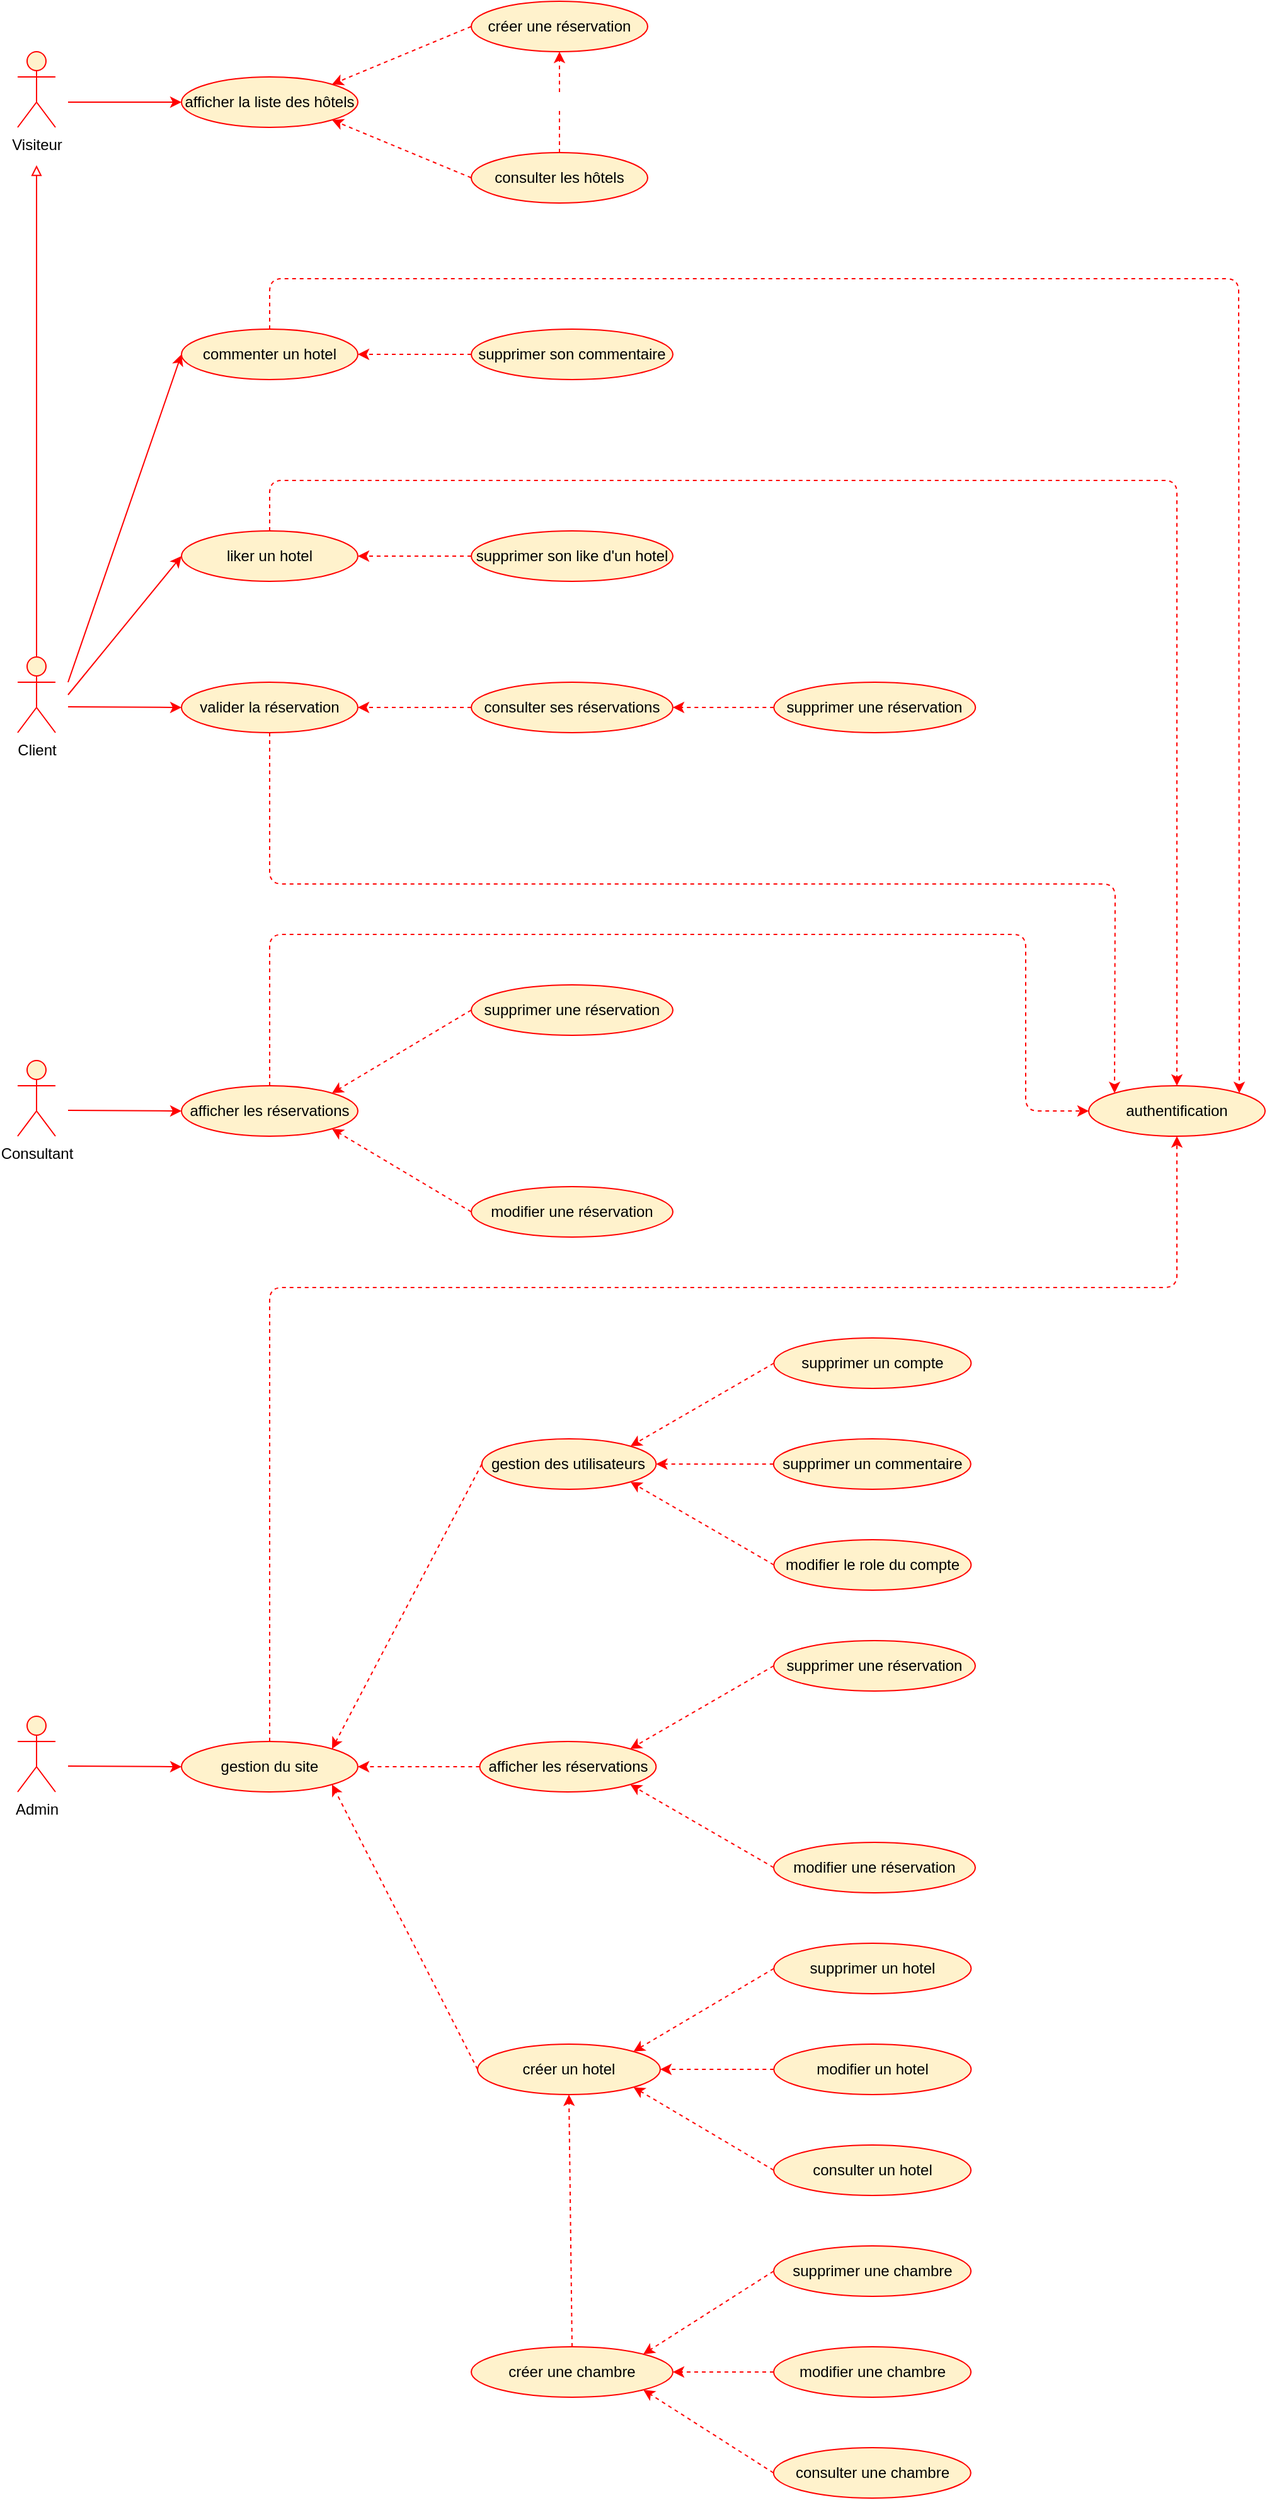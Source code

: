 <mxfile>
    <diagram id="3Ep8cOLKTp2xV2-i5Mx_" name="Page-1">
        <mxGraphModel dx="1273" dy="695" grid="1" gridSize="10" guides="1" tooltips="1" connect="1" arrows="1" fold="1" page="1" pageScale="1" pageWidth="850" pageHeight="1100" math="0" shadow="0">
            <root>
                <mxCell id="0"/>
                <mxCell id="1" parent="0"/>
                <mxCell id="2" value="" style="edgeStyle=none;html=1;strokeColor=#FF0000;fontSize=11;fontColor=#FFFFFF;endArrow=classic;endFill=1;entryX=0;entryY=0.5;entryDx=0;entryDy=0;" parent="1" target="10" edge="1">
                    <mxGeometry relative="1" as="geometry">
                        <mxPoint x="80" y="100" as="sourcePoint"/>
                        <mxPoint x="150" y="110" as="targetPoint"/>
                    </mxGeometry>
                </mxCell>
                <mxCell id="3" value="Visiteur" style="shape=umlActor;verticalLabelPosition=bottom;verticalAlign=top;html=1;outlineConnect=0;fillColor=#fff2cc;strokeColor=#FF0000;" parent="1" vertex="1">
                    <mxGeometry x="40" y="60" width="30" height="60" as="geometry"/>
                </mxCell>
                <mxCell id="4" value="Consultant" style="shape=umlActor;verticalLabelPosition=bottom;verticalAlign=top;html=1;outlineConnect=0;fillColor=#fff2cc;strokeColor=#FF0000;" parent="1" vertex="1">
                    <mxGeometry x="40" y="860" width="30" height="60" as="geometry"/>
                </mxCell>
                <mxCell id="5" style="edgeStyle=none;html=1;strokeColor=#FF0000;fontSize=11;fontColor=#FFFFFF;endArrow=block;endFill=0;" parent="1" source="6" edge="1">
                    <mxGeometry relative="1" as="geometry">
                        <mxPoint x="55" y="150" as="targetPoint"/>
                    </mxGeometry>
                </mxCell>
                <mxCell id="6" value="Client" style="shape=umlActor;verticalLabelPosition=bottom;verticalAlign=top;html=1;outlineConnect=0;fillColor=#fff2cc;strokeColor=#FF0000;strokeWidth=1;" parent="1" vertex="1">
                    <mxGeometry x="40" y="540" width="30" height="60" as="geometry"/>
                </mxCell>
                <mxCell id="7" value="Admin" style="shape=umlActor;verticalLabelPosition=bottom;verticalAlign=top;html=1;outlineConnect=0;fillColor=#fff2cc;strokeColor=#FF0000;" parent="1" vertex="1">
                    <mxGeometry x="40" y="1380" width="30" height="60" as="geometry"/>
                </mxCell>
                <mxCell id="8" value="consulter les hôtels" style="ellipse;whiteSpace=wrap;html=1;strokeColor=#FF0000;fillColor=#fff2cc;fontColor=#000000;" parent="1" vertex="1">
                    <mxGeometry x="400" y="140" width="140" height="40" as="geometry"/>
                </mxCell>
                <mxCell id="9" value="créer une réservation" style="ellipse;whiteSpace=wrap;html=1;strokeColor=#FF0000;fillColor=#fff2cc;fontColor=#000000;" parent="1" vertex="1">
                    <mxGeometry x="400" y="20" width="140" height="40" as="geometry"/>
                </mxCell>
                <mxCell id="10" value="afficher la liste des hôtels" style="ellipse;whiteSpace=wrap;html=1;strokeColor=#FF0000;fillColor=#fff2cc;fontColor=#000000;" parent="1" vertex="1">
                    <mxGeometry x="170" y="80" width="140" height="40" as="geometry"/>
                </mxCell>
                <mxCell id="11" value="valider la réservation" style="ellipse;whiteSpace=wrap;html=1;strokeColor=#FF0000;fillColor=#fff2cc;fontColor=#000000;" parent="1" vertex="1">
                    <mxGeometry x="170" y="560" width="140" height="40" as="geometry"/>
                </mxCell>
                <mxCell id="12" value="&lt;span style=&quot;color: rgb(255, 255, 255);&quot;&gt;extend&lt;/span&gt;" style="edgeStyle=none;html=1;fontSize=11;fontColor=#000000;dashed=1;strokeColor=#FF0000;entryX=1;entryY=0;entryDx=0;entryDy=0;exitX=0;exitY=0.5;exitDx=0;exitDy=0;" parent="1" source="9" target="10" edge="1">
                    <mxGeometry x="-0.074" y="-23" relative="1" as="geometry">
                        <mxPoint x="300" y="30" as="sourcePoint"/>
                        <mxPoint x="340" y="90" as="targetPoint"/>
                        <Array as="points"/>
                        <mxPoint as="offset"/>
                    </mxGeometry>
                </mxCell>
                <mxCell id="13" value="&lt;span style=&quot;color: rgb(255, 255, 255);&quot;&gt;extend&lt;/span&gt;" style="edgeStyle=none;html=1;fontSize=11;fontColor=#000000;dashed=1;strokeColor=#FF0000;entryX=1;entryY=1;entryDx=0;entryDy=0;exitX=0;exitY=0.5;exitDx=0;exitDy=0;" parent="1" source="8" target="10" edge="1">
                    <mxGeometry x="-0.138" y="32" relative="1" as="geometry">
                        <mxPoint x="310" y="170" as="sourcePoint"/>
                        <mxPoint x="360" y="87.09" as="targetPoint"/>
                        <Array as="points"/>
                        <mxPoint as="offset"/>
                    </mxGeometry>
                </mxCell>
                <mxCell id="14" value="supprimer une réservation" style="ellipse;whiteSpace=wrap;html=1;strokeColor=#FF0000;fillColor=#fff2cc;fontColor=#000000;" parent="1" vertex="1">
                    <mxGeometry x="640.14" y="560" width="160" height="40" as="geometry"/>
                </mxCell>
                <mxCell id="15" value="afficher les réservations" style="ellipse;whiteSpace=wrap;html=1;strokeColor=#FF0000;fillColor=#fff2cc;fontColor=#000000;" parent="1" vertex="1">
                    <mxGeometry x="170" y="880" width="140" height="40" as="geometry"/>
                </mxCell>
                <mxCell id="16" value="&lt;span style=&quot;color: rgb(255, 255, 255);&quot;&gt;extend&lt;/span&gt;" style="edgeStyle=none;html=1;fontSize=11;fontColor=#000000;dashed=1;strokeColor=#FF0000;entryX=0.5;entryY=1;entryDx=0;entryDy=0;exitX=0.5;exitY=0;exitDx=0;exitDy=0;" parent="1" source="8" target="9" edge="1">
                    <mxGeometry y="10" relative="1" as="geometry">
                        <mxPoint x="424.995" y="120.003" as="sourcePoint"/>
                        <mxPoint x="505.62" y="147.09" as="targetPoint"/>
                        <Array as="points"/>
                        <mxPoint as="offset"/>
                    </mxGeometry>
                </mxCell>
                <mxCell id="17" value="&lt;span style=&quot;color: rgb(255, 255, 255);&quot;&gt;include&lt;/span&gt;" style="edgeStyle=none;html=1;fontSize=11;fontColor=#000000;dashed=1;strokeColor=#FF0000;exitX=0.5;exitY=1;exitDx=0;exitDy=0;entryX=0;entryY=0;entryDx=0;entryDy=0;" parent="1" source="11" target="22" edge="1">
                    <mxGeometry x="0.087" y="20" relative="1" as="geometry">
                        <mxPoint x="240" y="520" as="sourcePoint"/>
                        <mxPoint x="730" y="830" as="targetPoint"/>
                        <Array as="points">
                            <mxPoint x="240" y="720"/>
                            <mxPoint x="440" y="720"/>
                            <mxPoint x="640" y="720"/>
                            <mxPoint x="911" y="720"/>
                        </Array>
                        <mxPoint as="offset"/>
                    </mxGeometry>
                </mxCell>
                <mxCell id="19" value="" style="edgeStyle=none;html=1;strokeColor=#FF0000;fontSize=11;fontColor=#FFFFFF;endArrow=classic;endFill=1;entryX=0;entryY=0.5;entryDx=0;entryDy=0;" parent="1" target="11" edge="1">
                    <mxGeometry relative="1" as="geometry">
                        <mxPoint x="80" y="579.5" as="sourcePoint"/>
                        <mxPoint x="140" y="580" as="targetPoint"/>
                    </mxGeometry>
                </mxCell>
                <mxCell id="20" value="" style="edgeStyle=none;html=1;strokeColor=#FF0000;fontSize=11;fontColor=#FFFFFF;endArrow=classic;endFill=1;entryX=0;entryY=0.5;entryDx=0;entryDy=0;" parent="1" target="15" edge="1">
                    <mxGeometry relative="1" as="geometry">
                        <mxPoint x="80" y="899.5" as="sourcePoint"/>
                        <mxPoint x="160" y="899.5" as="targetPoint"/>
                    </mxGeometry>
                </mxCell>
                <mxCell id="21" value="" style="edgeStyle=none;html=1;strokeColor=#FF0000;fontSize=11;fontColor=#FFFFFF;endArrow=classic;endFill=1;entryX=0;entryY=0.5;entryDx=0;entryDy=0;" parent="1" target="29" edge="1">
                    <mxGeometry relative="1" as="geometry">
                        <mxPoint x="80" y="1419.5" as="sourcePoint"/>
                        <mxPoint x="170" y="1420" as="targetPoint"/>
                    </mxGeometry>
                </mxCell>
                <mxCell id="22" value="authentification" style="ellipse;whiteSpace=wrap;html=1;strokeColor=#FF0000;fillColor=#fff2cc;fontColor=#000000;" parent="1" vertex="1">
                    <mxGeometry x="890" y="880" width="140" height="40" as="geometry"/>
                </mxCell>
                <mxCell id="23" value="&lt;span style=&quot;color: rgb(255, 255, 255);&quot;&gt;include&lt;/span&gt;" style="edgeStyle=none;html=1;fontSize=11;fontColor=#000000;dashed=1;strokeColor=#FF0000;exitX=0.5;exitY=0;exitDx=0;exitDy=0;entryX=0;entryY=0.5;entryDx=0;entryDy=0;" parent="1" source="15" target="22" edge="1">
                    <mxGeometry x="0.143" y="20" relative="1" as="geometry">
                        <mxPoint x="240" y="760" as="sourcePoint"/>
                        <mxPoint x="760" y="640" as="targetPoint"/>
                        <Array as="points">
                            <mxPoint x="240" y="760"/>
                            <mxPoint x="490" y="760"/>
                            <mxPoint x="600" y="760"/>
                            <mxPoint x="840" y="760"/>
                            <mxPoint x="840" y="900"/>
                        </Array>
                        <mxPoint as="offset"/>
                    </mxGeometry>
                </mxCell>
                <mxCell id="29" value="gestion du site" style="ellipse;whiteSpace=wrap;html=1;strokeColor=#FF0000;fillColor=#fff2cc;fontColor=#000000;" parent="1" vertex="1">
                    <mxGeometry x="170" y="1400" width="140" height="40" as="geometry"/>
                </mxCell>
                <mxCell id="31" value="&lt;span style=&quot;color: rgb(255, 255, 255);&quot;&gt;include&lt;/span&gt;" style="edgeStyle=none;html=1;fontSize=11;fontColor=#000000;dashed=1;strokeColor=#FF0000;entryX=0.5;entryY=1;entryDx=0;entryDy=0;exitX=0.5;exitY=0;exitDx=0;exitDy=0;" parent="1" source="29" target="22" edge="1">
                    <mxGeometry x="0.267" y="20" relative="1" as="geometry">
                        <mxPoint x="240" y="1040" as="sourcePoint"/>
                        <mxPoint x="240" y="1060" as="targetPoint"/>
                        <Array as="points">
                            <mxPoint x="240" y="1040"/>
                            <mxPoint x="960" y="1040"/>
                        </Array>
                        <mxPoint as="offset"/>
                    </mxGeometry>
                </mxCell>
                <mxCell id="32" value="gestion des utilisateurs" style="ellipse;whiteSpace=wrap;html=1;strokeColor=#FF0000;fillColor=#fff2cc;fontColor=#000000;" parent="1" vertex="1">
                    <mxGeometry x="408.38" y="1160" width="138.33" height="40" as="geometry"/>
                </mxCell>
                <mxCell id="35" value="&lt;span style=&quot;color: rgb(255, 255, 255);&quot;&gt;extend&lt;/span&gt;" style="edgeStyle=none;html=1;fontSize=11;fontColor=#000000;dashed=1;strokeColor=#FF0000;exitX=0;exitY=0.5;exitDx=0;exitDy=0;entryX=1;entryY=0;entryDx=0;entryDy=0;" parent="1" source="32" target="29" edge="1">
                    <mxGeometry x="0.016" y="-32" relative="1" as="geometry">
                        <mxPoint x="289.497" y="1434.142" as="sourcePoint"/>
                        <mxPoint x="240" y="1520" as="targetPoint"/>
                        <Array as="points"/>
                        <mxPoint as="offset"/>
                    </mxGeometry>
                </mxCell>
                <mxCell id="39" value="&lt;span style=&quot;color: rgb(255, 255, 255);&quot;&gt;extend&lt;/span&gt;" style="edgeStyle=none;html=1;fontSize=11;fontColor=#000000;dashed=1;strokeColor=#FF0000;entryX=1;entryY=0.5;entryDx=0;entryDy=0;exitX=0;exitY=0.5;exitDx=0;exitDy=0;" parent="1" source="14" target="40" edge="1">
                    <mxGeometry x="0.276" y="-26" relative="1" as="geometry">
                        <mxPoint x="370.5" y="497.07" as="sourcePoint"/>
                        <mxPoint x="259.997" y="542.928" as="targetPoint"/>
                        <Array as="points"/>
                        <mxPoint x="-1" as="offset"/>
                    </mxGeometry>
                </mxCell>
                <mxCell id="40" value="consulter ses réservations" style="ellipse;whiteSpace=wrap;html=1;strokeColor=#FF0000;fillColor=#fff2cc;fontColor=#000000;" parent="1" vertex="1">
                    <mxGeometry x="400" y="560" width="160" height="40" as="geometry"/>
                </mxCell>
                <mxCell id="41" value="&lt;span style=&quot;color: rgb(255, 255, 255);&quot;&gt;extend&lt;/span&gt;" style="edgeStyle=none;html=1;fontSize=11;fontColor=#000000;dashed=1;strokeColor=#FF0000;entryX=1;entryY=0.5;entryDx=0;entryDy=0;exitX=0;exitY=0.5;exitDx=0;exitDy=0;" parent="1" source="40" target="11" edge="1">
                    <mxGeometry x="0.1" y="12" relative="1" as="geometry">
                        <mxPoint x="371.17" y="557.07" as="sourcePoint"/>
                        <mxPoint x="289.998" y="625.81" as="targetPoint"/>
                        <Array as="points"/>
                        <mxPoint as="offset"/>
                    </mxGeometry>
                </mxCell>
                <mxCell id="43" value="supprimer une réservation" style="ellipse;whiteSpace=wrap;html=1;strokeColor=#FF0000;fillColor=#fff2cc;fontColor=#000000;" parent="1" vertex="1">
                    <mxGeometry x="400.0" y="800" width="160" height="40" as="geometry"/>
                </mxCell>
                <mxCell id="44" value="modifier une réservation" style="ellipse;whiteSpace=wrap;html=1;strokeColor=#FF0000;fillColor=#fff2cc;fontColor=#000000;" parent="1" vertex="1">
                    <mxGeometry x="400.0" y="960" width="160" height="40" as="geometry"/>
                </mxCell>
                <mxCell id="45" value="&lt;span style=&quot;color: rgb(255, 255, 255);&quot;&gt;extend&lt;/span&gt;" style="edgeStyle=none;html=1;fontSize=11;fontColor=#000000;dashed=1;strokeColor=#FF0000;exitX=0;exitY=0.5;exitDx=0;exitDy=0;entryX=1;entryY=1;entryDx=0;entryDy=0;" parent="1" source="44" target="15" edge="1">
                    <mxGeometry x="0.302" y="27" relative="1" as="geometry">
                        <mxPoint x="150.5" y="965.86" as="sourcePoint"/>
                        <mxPoint x="293.503" y="914.236" as="targetPoint"/>
                        <Array as="points"/>
                        <mxPoint as="offset"/>
                    </mxGeometry>
                </mxCell>
                <mxCell id="46" value="&lt;span style=&quot;color: rgb(255, 255, 255);&quot;&gt;extend&lt;/span&gt;" style="edgeStyle=none;html=1;fontSize=11;fontColor=#000000;dashed=1;strokeColor=#FF0000;exitX=0;exitY=0.5;exitDx=0;exitDy=0;entryX=1;entryY=0;entryDx=0;entryDy=0;" parent="1" source="43" target="15" edge="1">
                    <mxGeometry x="0.302" y="-27" relative="1" as="geometry">
                        <mxPoint x="130.5" y="817.07" as="sourcePoint"/>
                        <mxPoint x="293.503" y="885.764" as="targetPoint"/>
                        <Array as="points"/>
                        <mxPoint as="offset"/>
                    </mxGeometry>
                </mxCell>
                <mxCell id="47" value="afficher les réservations" style="ellipse;whiteSpace=wrap;html=1;strokeColor=#FF0000;fillColor=#fff2cc;fontColor=#000000;" parent="1" vertex="1">
                    <mxGeometry x="406.71" y="1400" width="140" height="40" as="geometry"/>
                </mxCell>
                <mxCell id="50" value="supprimer une réservation" style="ellipse;whiteSpace=wrap;html=1;strokeColor=#FF0000;fillColor=#fff2cc;fontColor=#000000;" parent="1" vertex="1">
                    <mxGeometry x="640" y="1320" width="160" height="40" as="geometry"/>
                </mxCell>
                <mxCell id="51" value="modifier une réservation" style="ellipse;whiteSpace=wrap;html=1;strokeColor=#FF0000;fillColor=#fff2cc;fontColor=#000000;" parent="1" vertex="1">
                    <mxGeometry x="640" y="1480" width="160" height="40" as="geometry"/>
                </mxCell>
                <mxCell id="52" value="&lt;span style=&quot;color: rgb(255, 255, 255);&quot;&gt;extend&lt;/span&gt;" style="edgeStyle=none;html=1;fontSize=11;fontColor=#000000;dashed=1;strokeColor=#FF0000;exitX=0;exitY=0.5;exitDx=0;exitDy=0;entryX=1;entryY=1;entryDx=0;entryDy=0;" parent="1" source="51" target="47" edge="1">
                    <mxGeometry x="0.258" y="25" relative="1" as="geometry">
                        <mxPoint x="390.5" y="1485.86" as="sourcePoint"/>
                        <mxPoint x="533.744" y="1434.175" as="targetPoint"/>
                        <Array as="points"/>
                        <mxPoint as="offset"/>
                    </mxGeometry>
                </mxCell>
                <mxCell id="53" value="&lt;span style=&quot;color: rgb(255, 255, 255);&quot;&gt;extend&lt;/span&gt;" style="edgeStyle=none;html=1;fontSize=11;fontColor=#000000;dashed=1;strokeColor=#FF0000;exitX=0;exitY=0.5;exitDx=0;exitDy=0;entryX=1;entryY=0;entryDx=0;entryDy=0;" parent="1" source="50" target="47" edge="1">
                    <mxGeometry x="0.258" y="-25" relative="1" as="geometry">
                        <mxPoint x="370.5" y="1337.07" as="sourcePoint"/>
                        <mxPoint x="533.744" y="1405.825" as="targetPoint"/>
                        <Array as="points"/>
                        <mxPoint as="offset"/>
                    </mxGeometry>
                </mxCell>
                <mxCell id="54" value="&lt;span style=&quot;color: rgb(255, 255, 255);&quot;&gt;extend&lt;/span&gt;" style="edgeStyle=none;html=1;fontSize=11;fontColor=#000000;dashed=1;strokeColor=#FF0000;exitX=0;exitY=0.5;exitDx=0;exitDy=0;entryX=1;entryY=0.5;entryDx=0;entryDy=0;" parent="1" source="47" target="29" edge="1">
                    <mxGeometry x="-0.034" y="-30" relative="1" as="geometry">
                        <mxPoint x="365.0" y="1350" as="sourcePoint"/>
                        <mxPoint x="270.0" y="1350" as="targetPoint"/>
                        <Array as="points"/>
                        <mxPoint as="offset"/>
                    </mxGeometry>
                </mxCell>
                <mxCell id="55" value="supprimer un compte" style="ellipse;whiteSpace=wrap;html=1;strokeColor=#FF0000;fillColor=#fff2cc;fontColor=#000000;" parent="1" vertex="1">
                    <mxGeometry x="640.14" y="1080" width="156.57" height="40" as="geometry"/>
                </mxCell>
                <mxCell id="56" value="modifier le role du compte" style="ellipse;whiteSpace=wrap;html=1;strokeColor=#FF0000;fillColor=#fff2cc;fontColor=#000000;" parent="1" vertex="1">
                    <mxGeometry x="640.14" y="1240" width="156.57" height="40" as="geometry"/>
                </mxCell>
                <mxCell id="57" value="&lt;span style=&quot;color: rgb(255, 255, 255);&quot;&gt;extend&lt;/span&gt;" style="edgeStyle=none;html=1;fontSize=11;fontColor=#000000;dashed=1;strokeColor=#FF0000;exitX=0;exitY=0.5;exitDx=0;exitDy=0;entryX=1;entryY=1;entryDx=0;entryDy=0;" parent="1" source="56" target="32" edge="1">
                    <mxGeometry x="0.207" y="23" relative="1" as="geometry">
                        <mxPoint x="390.64" y="1235.86" as="sourcePoint"/>
                        <mxPoint x="533.71" y="1184" as="targetPoint"/>
                        <Array as="points"/>
                        <mxPoint x="1" as="offset"/>
                    </mxGeometry>
                </mxCell>
                <mxCell id="58" value="&lt;span style=&quot;color: rgb(255, 255, 255);&quot;&gt;extend&lt;/span&gt;" style="edgeStyle=none;html=1;fontSize=11;fontColor=#000000;dashed=1;strokeColor=#FF0000;exitX=0;exitY=0.5;exitDx=0;exitDy=0;entryX=1;entryY=0;entryDx=0;entryDy=0;" parent="1" source="55" target="32" edge="1">
                    <mxGeometry x="0.207" y="-23" relative="1" as="geometry">
                        <mxPoint x="370.64" y="1087.07" as="sourcePoint"/>
                        <mxPoint x="533.806" y="1155.805" as="targetPoint"/>
                        <Array as="points"/>
                        <mxPoint x="1" as="offset"/>
                    </mxGeometry>
                </mxCell>
                <mxCell id="60" value="créer un hotel" style="ellipse;whiteSpace=wrap;html=1;strokeColor=#FF0000;fillColor=#fff2cc;fontColor=#000000;" parent="1" vertex="1">
                    <mxGeometry x="405" y="1640" width="145" height="40" as="geometry"/>
                </mxCell>
                <mxCell id="61" value="supprimer un hotel" style="ellipse;whiteSpace=wrap;html=1;strokeColor=#FF0000;fillColor=#fff2cc;fontColor=#000000;" parent="1" vertex="1">
                    <mxGeometry x="640.14" y="1560" width="156.57" height="40" as="geometry"/>
                </mxCell>
                <mxCell id="62" value="consulter un hotel" style="ellipse;whiteSpace=wrap;html=1;strokeColor=#FF0000;fillColor=#fff2cc;fontColor=#000000;" parent="1" vertex="1">
                    <mxGeometry x="640" y="1720" width="156.57" height="40" as="geometry"/>
                </mxCell>
                <mxCell id="63" value="&lt;span style=&quot;color: rgb(255, 255, 255);&quot;&gt;extend&lt;/span&gt;" style="edgeStyle=none;html=1;fontSize=11;fontColor=#000000;dashed=1;strokeColor=#FF0000;exitX=0;exitY=0.5;exitDx=0;exitDy=0;entryX=1;entryY=1;entryDx=0;entryDy=0;" parent="1" source="62" target="60" edge="1">
                    <mxGeometry x="0.183" y="22" relative="1" as="geometry">
                        <mxPoint x="387.26" y="1715.86" as="sourcePoint"/>
                        <mxPoint x="530.33" y="1664" as="targetPoint"/>
                        <Array as="points"/>
                        <mxPoint x="1" as="offset"/>
                    </mxGeometry>
                </mxCell>
                <mxCell id="64" value="&lt;span style=&quot;color: rgb(255, 255, 255);&quot;&gt;extend&lt;/span&gt;" style="edgeStyle=none;html=1;fontSize=11;fontColor=#000000;dashed=1;strokeColor=#FF0000;exitX=0;exitY=0.5;exitDx=0;exitDy=0;entryX=1;entryY=0;entryDx=0;entryDy=0;" parent="1" source="61" target="60" edge="1">
                    <mxGeometry x="0.184" y="-22" relative="1" as="geometry">
                        <mxPoint x="367.26" y="1567.07" as="sourcePoint"/>
                        <mxPoint x="530.426" y="1635.805" as="targetPoint"/>
                        <Array as="points"/>
                        <mxPoint as="offset"/>
                    </mxGeometry>
                </mxCell>
                <mxCell id="65" value="&lt;span style=&quot;color: rgb(255, 255, 255);&quot;&gt;extend&lt;/span&gt;" style="edgeStyle=none;html=1;fontSize=11;fontColor=#000000;dashed=1;strokeColor=#FF0000;exitX=0;exitY=0.5;exitDx=0;exitDy=0;entryX=1;entryY=1;entryDx=0;entryDy=0;" parent="1" source="60" target="29" edge="1">
                    <mxGeometry x="0.007" y="30" relative="1" as="geometry">
                        <mxPoint x="348.88" y="1510" as="sourcePoint"/>
                        <mxPoint x="229.997" y="1735.858" as="targetPoint"/>
                        <Array as="points"/>
                        <mxPoint as="offset"/>
                    </mxGeometry>
                </mxCell>
                <mxCell id="66" value="modifier un hotel" style="ellipse;whiteSpace=wrap;html=1;strokeColor=#FF0000;fillColor=#fff2cc;fontColor=#000000;" parent="1" vertex="1">
                    <mxGeometry x="640.14" y="1640" width="156.57" height="40" as="geometry"/>
                </mxCell>
                <mxCell id="67" value="&lt;span style=&quot;color: rgb(255, 255, 255);&quot;&gt;extend&lt;/span&gt;" style="edgeStyle=none;html=1;fontSize=11;fontColor=#000000;dashed=1;strokeColor=#FF0000;exitX=0;exitY=0.5;exitDx=0;exitDy=0;entryX=1;entryY=0.5;entryDx=0;entryDy=0;" parent="1" source="66" target="60" edge="1">
                    <mxGeometry x="-0.171" y="-20" relative="1" as="geometry">
                        <mxPoint x="370.64" y="1647.07" as="sourcePoint"/>
                        <mxPoint x="526.12" y="1725.762" as="targetPoint"/>
                        <Array as="points"/>
                        <mxPoint as="offset"/>
                    </mxGeometry>
                </mxCell>
                <mxCell id="68" value="créer une chambre" style="ellipse;whiteSpace=wrap;html=1;strokeColor=#FF0000;fillColor=#fff2cc;fontColor=#000000;" parent="1" vertex="1">
                    <mxGeometry x="400" y="1880" width="160" height="40" as="geometry"/>
                </mxCell>
                <mxCell id="69" value="supprimer une chambre" style="ellipse;whiteSpace=wrap;html=1;strokeColor=#FF0000;fillColor=#fff2cc;fontColor=#000000;" parent="1" vertex="1">
                    <mxGeometry x="640" y="1800" width="156.57" height="40" as="geometry"/>
                </mxCell>
                <mxCell id="70" value="consulter une chambre" style="ellipse;whiteSpace=wrap;html=1;strokeColor=#FF0000;fillColor=#fff2cc;fontColor=#000000;" parent="1" vertex="1">
                    <mxGeometry x="639.86" y="1960" width="156.57" height="40" as="geometry"/>
                </mxCell>
                <mxCell id="71" value="&lt;span style=&quot;color: rgb(255, 255, 255);&quot;&gt;extend&lt;/span&gt;" style="edgeStyle=none;html=1;fontSize=11;fontColor=#000000;dashed=1;strokeColor=#FF0000;exitX=0;exitY=0.5;exitDx=0;exitDy=0;entryX=1;entryY=1;entryDx=0;entryDy=0;" parent="1" source="70" target="68" edge="1">
                    <mxGeometry x="0.183" y="22" relative="1" as="geometry">
                        <mxPoint x="387.12" y="1955.86" as="sourcePoint"/>
                        <mxPoint x="530.19" y="1904" as="targetPoint"/>
                        <Array as="points"/>
                        <mxPoint x="1" as="offset"/>
                    </mxGeometry>
                </mxCell>
                <mxCell id="72" value="&lt;span style=&quot;color: rgb(255, 255, 255);&quot;&gt;extend&lt;/span&gt;" style="edgeStyle=none;html=1;fontSize=11;fontColor=#000000;dashed=1;strokeColor=#FF0000;exitX=0;exitY=0.5;exitDx=0;exitDy=0;entryX=1;entryY=0;entryDx=0;entryDy=0;" parent="1" source="69" target="68" edge="1">
                    <mxGeometry x="0.184" y="-22" relative="1" as="geometry">
                        <mxPoint x="367.12" y="1807.07" as="sourcePoint"/>
                        <mxPoint x="530.286" y="1875.805" as="targetPoint"/>
                        <Array as="points"/>
                        <mxPoint as="offset"/>
                    </mxGeometry>
                </mxCell>
                <mxCell id="73" value="modifier une chambre" style="ellipse;whiteSpace=wrap;html=1;strokeColor=#FF0000;fillColor=#fff2cc;fontColor=#000000;" parent="1" vertex="1">
                    <mxGeometry x="640" y="1880" width="156.57" height="40" as="geometry"/>
                </mxCell>
                <mxCell id="74" value="&lt;span style=&quot;color: rgb(255, 255, 255);&quot;&gt;extend&lt;/span&gt;" style="edgeStyle=none;html=1;fontSize=11;fontColor=#000000;dashed=1;strokeColor=#FF0000;exitX=0;exitY=0.5;exitDx=0;exitDy=0;entryX=1;entryY=0.5;entryDx=0;entryDy=0;" parent="1" source="73" target="68" edge="1">
                    <mxGeometry x="-0.174" y="-20" relative="1" as="geometry">
                        <mxPoint x="370.5" y="1887.07" as="sourcePoint"/>
                        <mxPoint x="525.98" y="1965.762" as="targetPoint"/>
                        <Array as="points"/>
                        <mxPoint as="offset"/>
                    </mxGeometry>
                </mxCell>
                <mxCell id="75" value="&lt;span style=&quot;color: rgb(255, 255, 255);&quot;&gt;extend&lt;/span&gt;" style="edgeStyle=none;html=1;fontSize=11;fontColor=#000000;dashed=1;strokeColor=#FF0000;exitX=0.5;exitY=0;exitDx=0;exitDy=0;entryX=0.5;entryY=1;entryDx=0;entryDy=0;" parent="1" source="68" target="60" edge="1">
                    <mxGeometry x="0.183" y="22" relative="1" as="geometry">
                        <mxPoint x="517.26" y="1800" as="sourcePoint"/>
                        <mxPoint x="400.0" y="1734.238" as="targetPoint"/>
                        <Array as="points"/>
                        <mxPoint x="1" as="offset"/>
                    </mxGeometry>
                </mxCell>
                <mxCell id="79" value="commenter un hotel" style="ellipse;whiteSpace=wrap;html=1;strokeColor=#FF0000;fillColor=#fff2cc;fontColor=#000000;" parent="1" vertex="1">
                    <mxGeometry x="170" y="280" width="140" height="40" as="geometry"/>
                </mxCell>
                <mxCell id="80" value="" style="edgeStyle=none;html=1;strokeColor=#FF0000;fontSize=11;fontColor=#FFFFFF;endArrow=classic;endFill=1;entryX=0;entryY=0.5;entryDx=0;entryDy=0;" parent="1" target="79" edge="1">
                    <mxGeometry relative="1" as="geometry">
                        <mxPoint x="80" y="560" as="sourcePoint"/>
                        <mxPoint x="180" y="590" as="targetPoint"/>
                    </mxGeometry>
                </mxCell>
                <mxCell id="81" value="supprimer son commentaire" style="ellipse;whiteSpace=wrap;html=1;strokeColor=#FF0000;fillColor=#fff2cc;fontColor=#000000;" parent="1" vertex="1">
                    <mxGeometry x="400" y="280" width="160" height="40" as="geometry"/>
                </mxCell>
                <mxCell id="84" value="&lt;span style=&quot;color: rgb(255, 255, 255);&quot;&gt;extend&lt;/span&gt;" style="edgeStyle=none;html=1;fontSize=11;fontColor=#000000;dashed=1;strokeColor=#FF0000;entryX=1;entryY=0.5;entryDx=0;entryDy=0;exitX=0;exitY=0.5;exitDx=0;exitDy=0;" parent="1" source="81" target="79" edge="1">
                    <mxGeometry x="-0.138" y="32" relative="1" as="geometry">
                        <mxPoint x="310" y="370" as="sourcePoint"/>
                        <mxPoint x="289.497" y="314.142" as="targetPoint"/>
                        <Array as="points"/>
                        <mxPoint as="offset"/>
                    </mxGeometry>
                </mxCell>
                <mxCell id="86" value="liker un hotel" style="ellipse;whiteSpace=wrap;html=1;strokeColor=#FF0000;fillColor=#fff2cc;fontColor=#000000;" parent="1" vertex="1">
                    <mxGeometry x="170" y="440" width="140" height="40" as="geometry"/>
                </mxCell>
                <mxCell id="87" value="supprimer son like d'un hotel" style="ellipse;whiteSpace=wrap;html=1;strokeColor=#FF0000;fillColor=#fff2cc;fontColor=#000000;" parent="1" vertex="1">
                    <mxGeometry x="400" y="440" width="160" height="40" as="geometry"/>
                </mxCell>
                <mxCell id="88" value="&lt;span style=&quot;color: rgb(255, 255, 255);&quot;&gt;extend&lt;/span&gt;" style="edgeStyle=none;html=1;fontSize=11;fontColor=#000000;dashed=1;strokeColor=#FF0000;entryX=1;entryY=0.5;entryDx=0;entryDy=0;exitX=0;exitY=0.5;exitDx=0;exitDy=0;" parent="1" source="87" target="86" edge="1">
                    <mxGeometry x="0.1" y="12" relative="1" as="geometry">
                        <mxPoint x="400.0" y="459.52" as="sourcePoint"/>
                        <mxPoint x="310.0" y="459.52" as="targetPoint"/>
                        <Array as="points"/>
                        <mxPoint as="offset"/>
                    </mxGeometry>
                </mxCell>
                <mxCell id="89" value="" style="edgeStyle=none;html=1;strokeColor=#FF0000;fontSize=11;fontColor=#FFFFFF;endArrow=classic;endFill=1;entryX=0;entryY=0.5;entryDx=0;entryDy=0;" parent="1" target="86" edge="1">
                    <mxGeometry relative="1" as="geometry">
                        <mxPoint x="80" y="570" as="sourcePoint"/>
                        <mxPoint x="180" y="590" as="targetPoint"/>
                    </mxGeometry>
                </mxCell>
                <mxCell id="90" value="supprimer un commentaire" style="ellipse;whiteSpace=wrap;html=1;strokeColor=#FF0000;fillColor=#fff2cc;fontColor=#000000;" parent="1" vertex="1">
                    <mxGeometry x="639.86" y="1160" width="156.57" height="40" as="geometry"/>
                </mxCell>
                <mxCell id="91" value="&lt;span style=&quot;color: rgb(255, 255, 255);&quot;&gt;extend&lt;/span&gt;" style="edgeStyle=none;html=1;fontSize=11;fontColor=#000000;dashed=1;strokeColor=#FF0000;exitX=0;exitY=0.5;exitDx=0;exitDy=0;entryX=1;entryY=0.5;entryDx=0;entryDy=0;" parent="1" source="90" target="32" edge="1">
                    <mxGeometry x="0.07" y="-20" relative="1" as="geometry">
                        <mxPoint x="650.14" y="1110" as="sourcePoint"/>
                        <mxPoint x="560" y="1180" as="targetPoint"/>
                        <Array as="points"/>
                        <mxPoint as="offset"/>
                    </mxGeometry>
                </mxCell>
                <mxCell id="92" value="&lt;span style=&quot;color: rgb(255, 255, 255);&quot;&gt;include&lt;/span&gt;" style="edgeStyle=none;html=1;fontSize=11;fontColor=#000000;dashed=1;strokeColor=#FF0000;entryX=0.5;entryY=0;entryDx=0;entryDy=0;exitX=0.5;exitY=0;exitDx=0;exitDy=0;" parent="1" source="86" target="22" edge="1">
                    <mxGeometry x="-0.29" y="20" relative="1" as="geometry">
                        <mxPoint x="240" y="400" as="sourcePoint"/>
                        <mxPoint x="1040" y="560.0" as="targetPoint"/>
                        <Array as="points">
                            <mxPoint x="240" y="400"/>
                            <mxPoint x="520" y="400"/>
                            <mxPoint x="720" y="400"/>
                            <mxPoint x="960" y="400"/>
                        </Array>
                        <mxPoint as="offset"/>
                    </mxGeometry>
                </mxCell>
                <mxCell id="93" value="&lt;span style=&quot;color: rgb(255, 255, 255);&quot;&gt;include&lt;/span&gt;" style="edgeStyle=none;html=1;fontSize=11;fontColor=#000000;dashed=1;strokeColor=#FF0000;entryX=1;entryY=0;entryDx=0;entryDy=0;exitX=0.5;exitY=0;exitDx=0;exitDy=0;" parent="1" source="79" target="22" edge="1">
                    <mxGeometry x="-0.374" y="20" relative="1" as="geometry">
                        <mxPoint x="240" y="240" as="sourcePoint"/>
                        <mxPoint x="1040" y="360.0" as="targetPoint"/>
                        <Array as="points">
                            <mxPoint x="240" y="240"/>
                            <mxPoint x="520" y="240"/>
                            <mxPoint x="720" y="240"/>
                            <mxPoint x="1009" y="240"/>
                        </Array>
                        <mxPoint as="offset"/>
                    </mxGeometry>
                </mxCell>
            </root>
        </mxGraphModel>
    </diagram>
</mxfile>